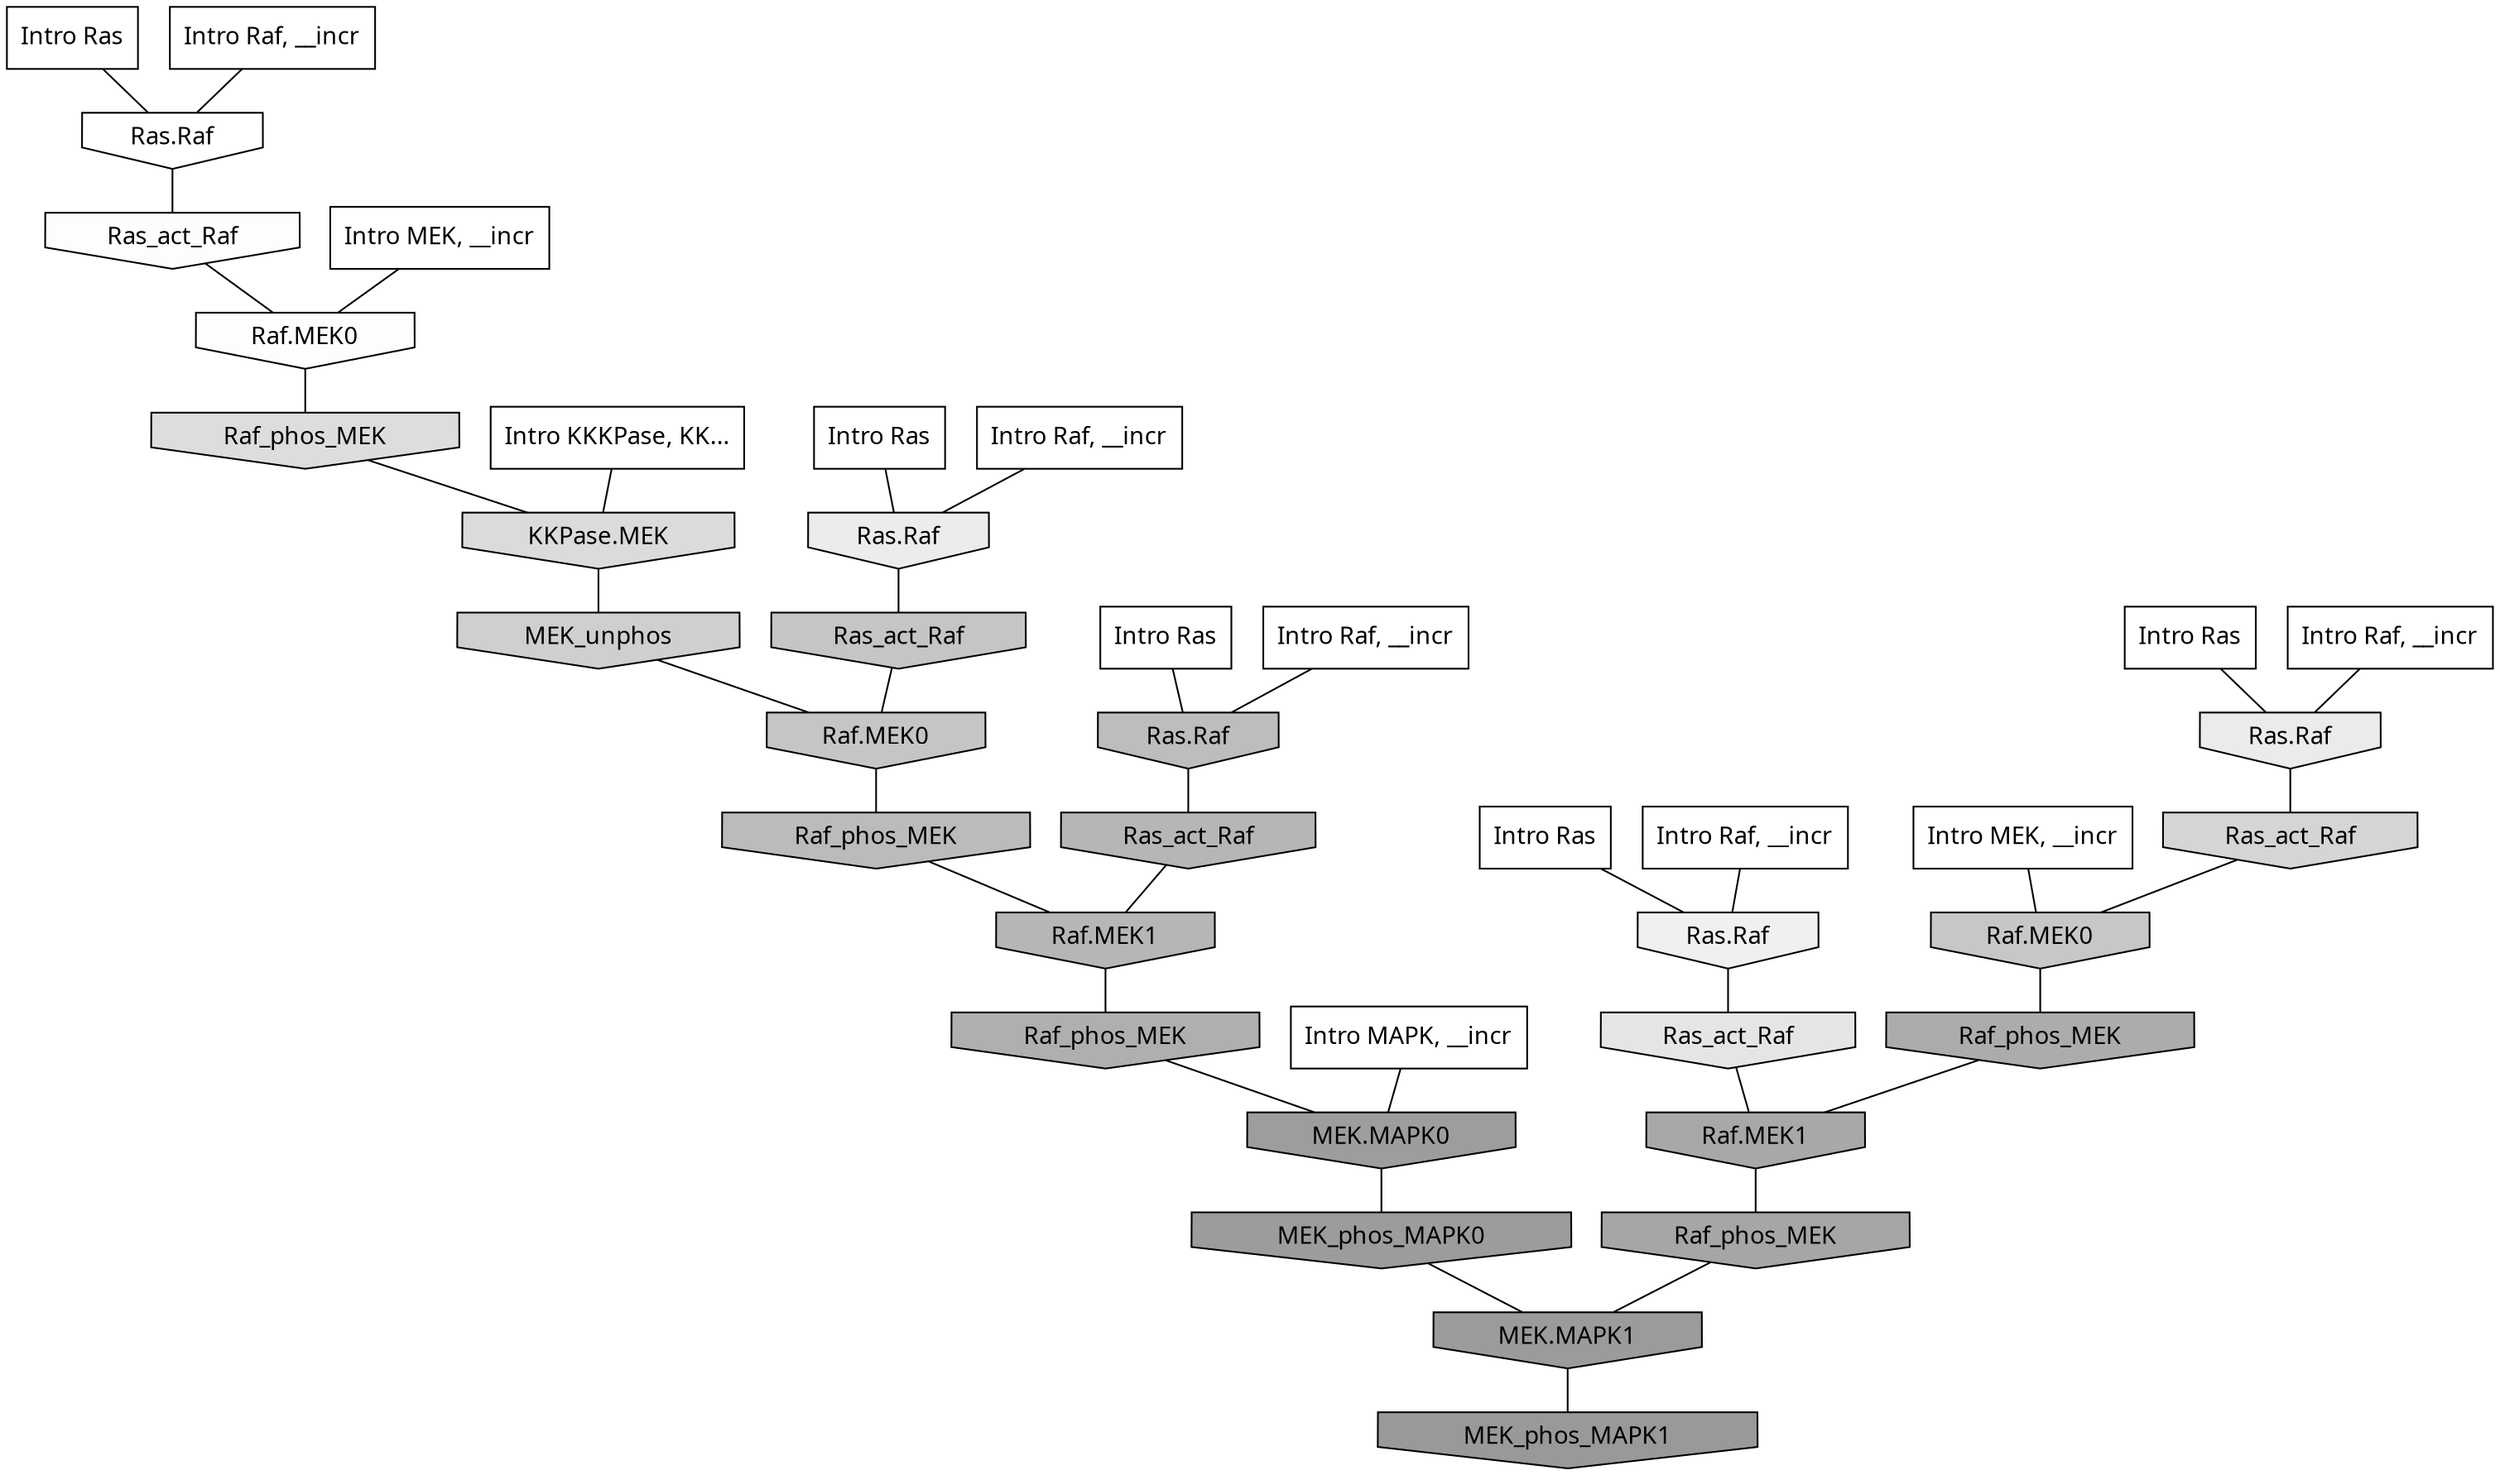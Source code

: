 digraph G{
  rankdir="TB";
  ranksep=0.30;
  node [fontname="CMU Serif"];
  edge [fontname="CMU Serif"];
  
  6 [label="Intro Ras", shape=rectangle, style=filled, fillcolor="0.000 0.000 1.000"]
  
  26 [label="Intro Ras", shape=rectangle, style=filled, fillcolor="0.000 0.000 1.000"]
  
  36 [label="Intro Ras", shape=rectangle, style=filled, fillcolor="0.000 0.000 1.000"]
  
  69 [label="Intro Ras", shape=rectangle, style=filled, fillcolor="0.000 0.000 1.000"]
  
  79 [label="Intro Ras", shape=rectangle, style=filled, fillcolor="0.000 0.000 1.000"]
  
  108 [label="Intro Raf, __incr", shape=rectangle, style=filled, fillcolor="0.000 0.000 1.000"]
  
  159 [label="Intro Raf, __incr", shape=rectangle, style=filled, fillcolor="0.000 0.000 1.000"]
  
  678 [label="Intro Raf, __incr", shape=rectangle, style=filled, fillcolor="0.000 0.000 1.000"]
  
  971 [label="Intro Raf, __incr", shape=rectangle, style=filled, fillcolor="0.000 0.000 1.000"]
  
  1092 [label="Intro Raf, __incr", shape=rectangle, style=filled, fillcolor="0.000 0.000 1.000"]
  
  1459 [label="Intro MEK, __incr", shape=rectangle, style=filled, fillcolor="0.000 0.000 1.000"]
  
  1682 [label="Intro MEK, __incr", shape=rectangle, style=filled, fillcolor="0.000 0.000 1.000"]
  
  2551 [label="Intro MAPK, __incr", shape=rectangle, style=filled, fillcolor="0.000 0.000 1.000"]
  
  3118 [label="Intro KKKPase, KK...", shape=rectangle, style=filled, fillcolor="0.000 0.000 1.000"]
  
  3237 [label="Ras.Raf", shape=invhouse, style=filled, fillcolor="0.000 0.000 1.000"]
  
  3360 [label="Ras_act_Raf", shape=invhouse, style=filled, fillcolor="0.000 0.000 0.989"]
  
  3362 [label="Raf.MEK0", shape=invhouse, style=filled, fillcolor="0.000 0.000 0.989"]
  
  3644 [label="Ras.Raf", shape=invhouse, style=filled, fillcolor="0.000 0.000 0.941"]
  
  3830 [label="Ras.Raf", shape=invhouse, style=filled, fillcolor="0.000 0.000 0.922"]
  
  3838 [label="Ras.Raf", shape=invhouse, style=filled, fillcolor="0.000 0.000 0.921"]
  
  4148 [label="Ras_act_Raf", shape=invhouse, style=filled, fillcolor="0.000 0.000 0.896"]
  
  4529 [label="Raf_phos_MEK", shape=invhouse, style=filled, fillcolor="0.000 0.000 0.864"]
  
  4572 [label="KKPase.MEK", shape=invhouse, style=filled, fillcolor="0.000 0.000 0.859"]
  
  4908 [label="Ras_act_Raf", shape=invhouse, style=filled, fillcolor="0.000 0.000 0.835"]
  
  5251 [label="MEK_unphos", shape=invhouse, style=filled, fillcolor="0.000 0.000 0.810"]
  
  5679 [label="Raf.MEK0", shape=invhouse, style=filled, fillcolor="0.000 0.000 0.780"]
  
  5829 [label="Ras_act_Raf", shape=invhouse, style=filled, fillcolor="0.000 0.000 0.771"]
  
  5832 [label="Raf.MEK0", shape=invhouse, style=filled, fillcolor="0.000 0.000 0.771"]
  
  6345 [label="Ras.Raf", shape=invhouse, style=filled, fillcolor="0.000 0.000 0.740"]
  
  6485 [label="Raf_phos_MEK", shape=invhouse, style=filled, fillcolor="0.000 0.000 0.732"]
  
  6921 [label="Ras_act_Raf", shape=invhouse, style=filled, fillcolor="0.000 0.000 0.712"]
  
  6925 [label="Raf.MEK1", shape=invhouse, style=filled, fillcolor="0.000 0.000 0.712"]
  
  7592 [label="Raf_phos_MEK", shape=invhouse, style=filled, fillcolor="0.000 0.000 0.686"]
  
  7900 [label="Raf_phos_MEK", shape=invhouse, style=filled, fillcolor="0.000 0.000 0.674"]
  
  8292 [label="Raf.MEK1", shape=invhouse, style=filled, fillcolor="0.000 0.000 0.660"]
  
  8509 [label="Raf_phos_MEK", shape=invhouse, style=filled, fillcolor="0.000 0.000 0.651"]
  
  9693 [label="MEK.MAPK0", shape=invhouse, style=filled, fillcolor="0.000 0.000 0.614"]
  
  9829 [label="MEK_phos_MAPK0", shape=invhouse, style=filled, fillcolor="0.000 0.000 0.611"]
  
  9946 [label="MEK.MAPK1", shape=invhouse, style=filled, fillcolor="0.000 0.000 0.607"]
  
  10181 [label="MEK_phos_MAPK1", shape=invhouse, style=filled, fillcolor="0.000 0.000 0.600"]
  
  
  9946 -> 10181 [dir=none, color="0.000 0.000 0.000"] 
  9829 -> 9946 [dir=none, color="0.000 0.000 0.000"] 
  9693 -> 9829 [dir=none, color="0.000 0.000 0.000"] 
  8509 -> 9946 [dir=none, color="0.000 0.000 0.000"] 
  8292 -> 8509 [dir=none, color="0.000 0.000 0.000"] 
  7900 -> 8292 [dir=none, color="0.000 0.000 0.000"] 
  7592 -> 9693 [dir=none, color="0.000 0.000 0.000"] 
  6925 -> 7592 [dir=none, color="0.000 0.000 0.000"] 
  6921 -> 6925 [dir=none, color="0.000 0.000 0.000"] 
  6485 -> 6925 [dir=none, color="0.000 0.000 0.000"] 
  6345 -> 6921 [dir=none, color="0.000 0.000 0.000"] 
  5832 -> 6485 [dir=none, color="0.000 0.000 0.000"] 
  5829 -> 5832 [dir=none, color="0.000 0.000 0.000"] 
  5679 -> 7900 [dir=none, color="0.000 0.000 0.000"] 
  5251 -> 5832 [dir=none, color="0.000 0.000 0.000"] 
  4908 -> 5679 [dir=none, color="0.000 0.000 0.000"] 
  4572 -> 5251 [dir=none, color="0.000 0.000 0.000"] 
  4529 -> 4572 [dir=none, color="0.000 0.000 0.000"] 
  4148 -> 8292 [dir=none, color="0.000 0.000 0.000"] 
  3838 -> 4908 [dir=none, color="0.000 0.000 0.000"] 
  3830 -> 5829 [dir=none, color="0.000 0.000 0.000"] 
  3644 -> 4148 [dir=none, color="0.000 0.000 0.000"] 
  3362 -> 4529 [dir=none, color="0.000 0.000 0.000"] 
  3360 -> 3362 [dir=none, color="0.000 0.000 0.000"] 
  3237 -> 3360 [dir=none, color="0.000 0.000 0.000"] 
  3118 -> 4572 [dir=none, color="0.000 0.000 0.000"] 
  2551 -> 9693 [dir=none, color="0.000 0.000 0.000"] 
  1682 -> 3362 [dir=none, color="0.000 0.000 0.000"] 
  1459 -> 5679 [dir=none, color="0.000 0.000 0.000"] 
  1092 -> 3644 [dir=none, color="0.000 0.000 0.000"] 
  971 -> 3830 [dir=none, color="0.000 0.000 0.000"] 
  678 -> 3237 [dir=none, color="0.000 0.000 0.000"] 
  159 -> 6345 [dir=none, color="0.000 0.000 0.000"] 
  108 -> 3838 [dir=none, color="0.000 0.000 0.000"] 
  79 -> 3830 [dir=none, color="0.000 0.000 0.000"] 
  69 -> 3644 [dir=none, color="0.000 0.000 0.000"] 
  36 -> 6345 [dir=none, color="0.000 0.000 0.000"] 
  26 -> 3838 [dir=none, color="0.000 0.000 0.000"] 
  6 -> 3237 [dir=none, color="0.000 0.000 0.000"] 
  
  }
